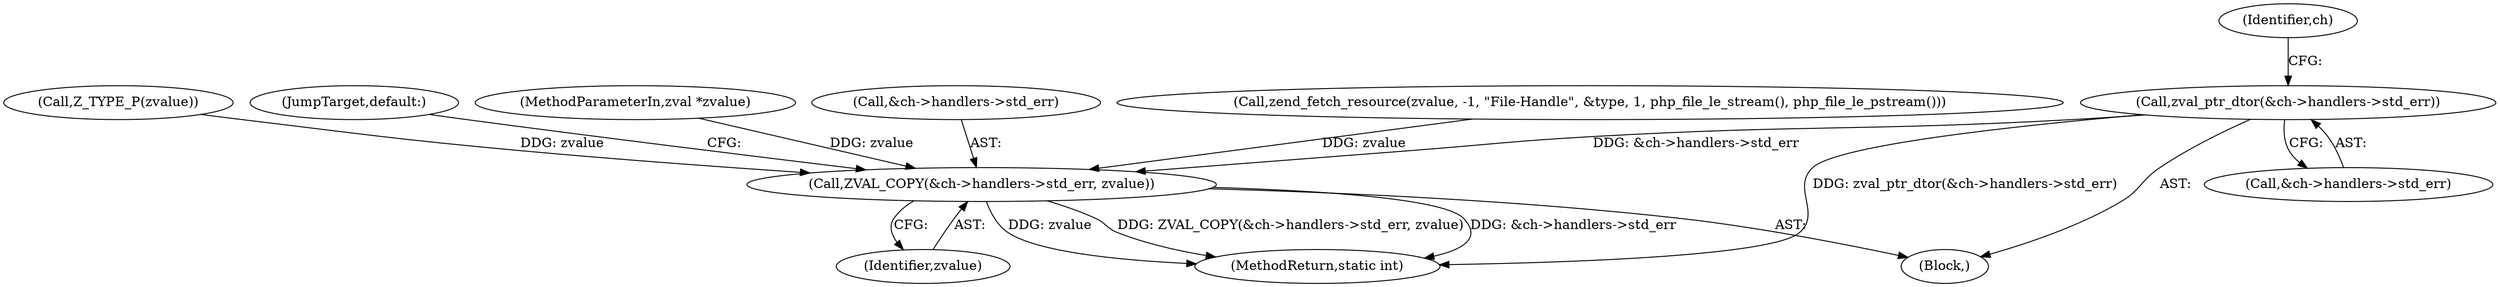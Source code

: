 digraph "0_php_124fb22a13fafa3648e4e15b4f207c7096d8155e@pointer" {
"1000817" [label="(Call,zval_ptr_dtor(&ch->handlers->std_err))"];
"1000824" [label="(Call,ZVAL_COPY(&ch->handlers->std_err, zvalue))"];
"1000818" [label="(Call,&ch->handlers->std_err)"];
"1000825" [label="(Call,&ch->handlers->std_err)"];
"1000816" [label="(Block,)"];
"1000824" [label="(Call,ZVAL_COPY(&ch->handlers->std_err, zvalue))"];
"1000404" [label="(Call,zend_fetch_resource(zvalue, -1, \"File-Handle\", &type, 1, php_file_le_stream(), php_file_le_pstream()))"];
"1000398" [label="(Call,Z_TYPE_P(zvalue))"];
"1000828" [label="(Identifier,ch)"];
"1000840" [label="(JumpTarget,default:)"];
"1000120" [label="(MethodParameterIn,zval *zvalue)"];
"1000817" [label="(Call,zval_ptr_dtor(&ch->handlers->std_err))"];
"1000831" [label="(Identifier,zvalue)"];
"1001927" [label="(MethodReturn,static int)"];
"1000817" -> "1000816"  [label="AST: "];
"1000817" -> "1000818"  [label="CFG: "];
"1000818" -> "1000817"  [label="AST: "];
"1000828" -> "1000817"  [label="CFG: "];
"1000817" -> "1001927"  [label="DDG: zval_ptr_dtor(&ch->handlers->std_err)"];
"1000817" -> "1000824"  [label="DDG: &ch->handlers->std_err"];
"1000824" -> "1000816"  [label="AST: "];
"1000824" -> "1000831"  [label="CFG: "];
"1000825" -> "1000824"  [label="AST: "];
"1000831" -> "1000824"  [label="AST: "];
"1000840" -> "1000824"  [label="CFG: "];
"1000824" -> "1001927"  [label="DDG: ZVAL_COPY(&ch->handlers->std_err, zvalue)"];
"1000824" -> "1001927"  [label="DDG: &ch->handlers->std_err"];
"1000824" -> "1001927"  [label="DDG: zvalue"];
"1000404" -> "1000824"  [label="DDG: zvalue"];
"1000398" -> "1000824"  [label="DDG: zvalue"];
"1000120" -> "1000824"  [label="DDG: zvalue"];
}
